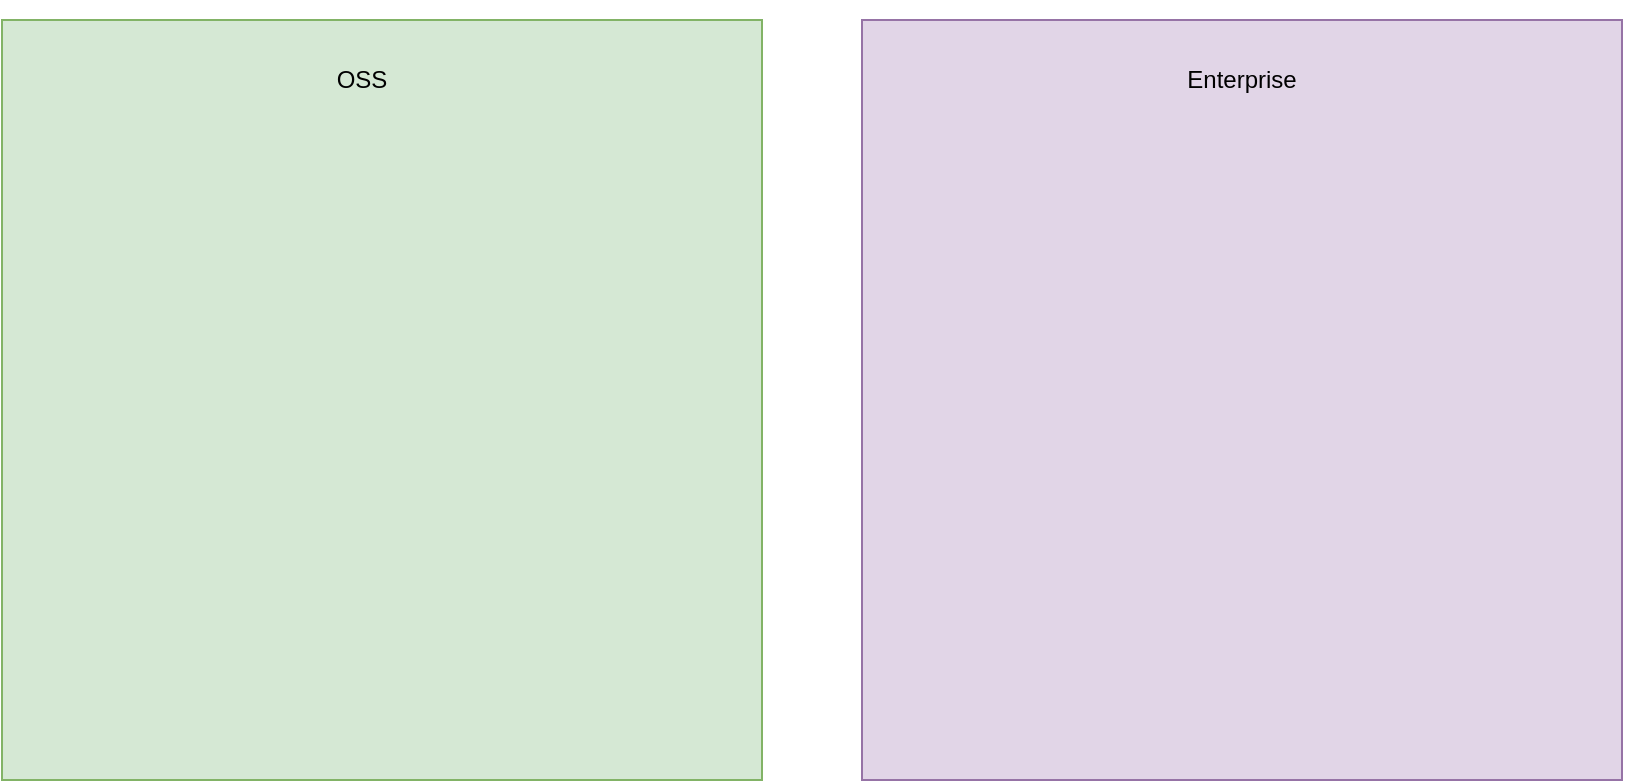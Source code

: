 <mxfile version="13.1.0" type="github">
  <diagram id="fqST_ARwJXlux_jOwb6Z" name="Page-1">
    <mxGraphModel dx="1186" dy="729" grid="1" gridSize="10" guides="1" tooltips="1" connect="1" arrows="1" fold="1" page="1" pageScale="1" pageWidth="850" pageHeight="1100" math="0" shadow="0">
      <root>
        <mxCell id="0" />
        <mxCell id="1" parent="0" />
        <mxCell id="nABENuuU9GBZ7lE7OjOV-1" value="" style="whiteSpace=wrap;html=1;aspect=fixed;fillColor=#d5e8d4;strokeColor=#82b366;" parent="1" vertex="1">
          <mxGeometry x="20" y="130" width="380" height="380" as="geometry" />
        </mxCell>
        <mxCell id="nABENuuU9GBZ7lE7OjOV-2" value="" style="whiteSpace=wrap;html=1;aspect=fixed;fillColor=#e1d5e7;strokeColor=#9673a6;" parent="1" vertex="1">
          <mxGeometry x="450" y="130" width="380" height="380" as="geometry" />
        </mxCell>
        <mxCell id="dgn4BzvsRX8SlXK5RtXX-2" value="Enterprise" style="text;html=1;strokeColor=none;fillColor=none;align=center;verticalAlign=middle;whiteSpace=wrap;rounded=0;" vertex="1" parent="1">
          <mxGeometry x="575" y="120" width="130" height="80" as="geometry" />
        </mxCell>
        <mxCell id="dgn4BzvsRX8SlXK5RtXX-3" value="OSS" style="text;html=1;strokeColor=none;fillColor=none;align=center;verticalAlign=middle;whiteSpace=wrap;rounded=0;" vertex="1" parent="1">
          <mxGeometry x="160" y="150" width="80" height="20" as="geometry" />
        </mxCell>
      </root>
    </mxGraphModel>
  </diagram>
</mxfile>
